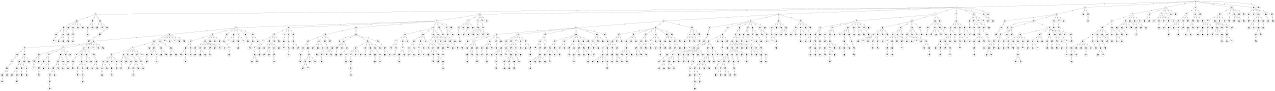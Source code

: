 graph G {
size="8.5,11;"
ratio = "expand;"
fixedsize="true;"
overlap="scale;"
node[shape=circle,width=.12,hight=.12,fontsize=12]
edge[fontsize=12]

0[label=" 0" color=black, pos="1.3474916,2.3239649!"];
1[label=" 1" color=black, pos="0.10354173,0.65157293!"];
2[label=" 2" color=black, pos="0.8904418,1.1872466!"];
3[label=" 3" color=black, pos="0.60974339,1.7611868!"];
4[label=" 4" color=black, pos="0.7130071,2.7474768!"];
5[label=" 5" color=black, pos="2.6520643,0.691192!"];
6[label=" 6" color=black, pos="0.56113929,0.085695422!"];
7[label=" 7" color=black, pos="2.7486655,1.470096!"];
8[label=" 8" color=black, pos="0.14461352,1.3319317!"];
9[label=" 9" color=black, pos="0.99352109,0.52092986!"];
10[label=" 10" color=black, pos="0.57535041,1.9300635!"];
11[label=" 11" color=black, pos="2.1841785,2.4275953!"];
12[label=" 12" color=black, pos="0.35095831,2.1509647!"];
13[label=" 13" color=black, pos="0.50703931,1.0959573!"];
14[label=" 14" color=black, pos="2.6532753,0.67429891!"];
15[label=" 15" color=black, pos="0.47034621,2.4980979!"];
16[label=" 16" color=black, pos="2.9384557,2.863115!"];
17[label=" 17" color=black, pos="0.81353419,1.8159397!"];
18[label=" 18" color=black, pos="0.092221337,0.5739784!"];
19[label=" 19" color=black, pos="0.43725347,0.17358545!"];
20[label=" 20" color=black, pos="2.1766457,2.7912344!"];
21[label=" 21" color=black, pos="2.1667069,1.7518636!"];
22[label=" 22" color=black, pos="0.068844392,0.22192301!"];
23[label=" 23" color=black, pos="1.5705574,1.1541503!"];
24[label=" 24" color=black, pos="1.5500505,1.4409899!"];
25[label=" 25" color=black, pos="0.40131016,0.75246925!"];
26[label=" 26" color=black, pos="2.0029327,1.7699313!"];
27[label=" 27" color=black, pos="0.32802131,2.2283979!"];
28[label=" 28" color=black, pos="0.26806696,0.18835207!"];
29[label=" 29" color=black, pos="0.90682409,1.254756!"];
30[label=" 30" color=black, pos="1.3663782,1.5148591!"];
31[label=" 31" color=black, pos="2.1966999,0.44594874!"];
32[label=" 32" color=black, pos="2.6862747,0.11033502!"];
33[label=" 33" color=black, pos="1.1438681,2.5811164!"];
34[label=" 34" color=black, pos="1.1892519,1.586987!"];
35[label=" 35" color=black, pos="0.29456455,2.0219403!"];
36[label=" 36" color=black, pos="1.8350173,0.99740534!"];
37[label=" 37" color=black, pos="2.150508,0.7175099!"];
38[label=" 38" color=black, pos="2.7288404,1.4538219!"];
39[label=" 39" color=black, pos="2.9013784,0.67229068!"];
40[label=" 40" color=black, pos="1.7867093,1.6752381!"];
41[label=" 41" color=black, pos="1.64543,2.0773782!"];
42[label=" 42" color=black, pos="2.6074022,1.3519551!"];
43[label=" 43" color=black, pos="2.4797502,2.4645983!"];
44[label=" 44" color=black, pos="1.5841877,2.0566089!"];
45[label=" 45" color=black, pos="0.71416497,1.251582!"];
46[label=" 46" color=black, pos="2.0064878,2.3685457!"];
47[label=" 47" color=black, pos="1.6051746,1.4955194!"];
48[label=" 48" color=black, pos="1.823462,1.3224613!"];
49[label=" 49" color=black, pos="1.4271119,2.3035739!"];
50[label=" 50" color=black, pos="2.0642048,0.93648087!"];
51[label=" 51" color=black, pos="2.0294243,0.85872248!"];
52[label=" 52" color=black, pos="0.86308274,1.3483077!"];
53[label=" 53" color=black, pos="1.6894502,0.02025307!"];
54[label=" 54" color=black, pos="2.3052937,2.6038043!"];
55[label=" 55" color=black, pos="2.4296351,1.3023522!"];
56[label=" 56" color=black, pos="1.2700811,0.72198915!"];
57[label=" 57" color=black, pos="2.024653,2.7317071!"];
58[label=" 58" color=black, pos="1.681092,2.6328127!"];
59[label=" 59" color=black, pos="0.06926709,2.3241284!"];
60[label=" 60" color=black, pos="1.4068666,1.5095975!"];
61[label=" 61" color=black, pos="2.2723259,0.79225494!"];
62[label=" 62" color=black, pos="0.91864935,0.48808784!"];
63[label=" 63" color=black, pos="1.4953829,2.6013816!"];
64[label=" 64" color=black, pos="2.4152535,0.46265694!"];
65[label=" 65" color=black, pos="1.3489338,2.5287642!"];
66[label=" 66" color=black, pos="0.86255198,0.74054212!"];
67[label=" 67" color=black, pos="2.6531121,0.8641689!"];
68[label=" 68" color=black, pos="0.73710658,0.15629565!"];
69[label=" 69" color=black, pos="0.90361706,2.587052!"];
70[label=" 70" color=black, pos="1.3446098,0.17055086!"];
71[label=" 71" color=black, pos="1.8655798,0.60545665!"];
72[label=" 72" color=black, pos="2.0953032,1.7207397!"];
73[label=" 73" color=black, pos="1.2624776,0.47426273!"];
74[label=" 74" color=black, pos="2.4110809,0.056848658!"];
75[label=" 75" color=black, pos="2.2794753,0.12417181!"];
76[label=" 76" color=black, pos="2.294784,0.026014332!"];
77[label=" 77" color=black, pos="0.22901806,1.0206675!"];
78[label=" 78" color=black, pos="0.68820615,1.4136206!"];
79[label=" 79" color=black, pos="0.96315078,2.8346193!"];
80[label=" 80" color=black, pos="0.087190808,2.5026909!"];
81[label=" 81" color=black, pos="0.80486299,1.474698!"];
82[label=" 82" color=black, pos="1.1917585,1.2801369!"];
83[label=" 83" color=black, pos="2.4525642,1.4878157!"];
84[label=" 84" color=black, pos="2.6847762,1.9457493!"];
85[label=" 85" color=black, pos="2.1268963,2.4874221!"];
86[label=" 86" color=black, pos="2.1576351,0.36888848!"];
87[label=" 87" color=black, pos="1.9201199,0.17923986!"];
88[label=" 88" color=black, pos="2.7588668,1.3569791!"];
89[label=" 89" color=black, pos="2.6588844,0.77967366!"];
90[label=" 90" color=black, pos="2.3632238,2.3218767!"];
91[label=" 91" color=black, pos="2.4641193,1.5631363!"];
92[label=" 92" color=black, pos="1.3235224,0.062689669!"];
93[label=" 93" color=black, pos="1.4753023,1.2655212!"];
94[label=" 94" color=black, pos="0.45115443,0.75372336!"];
95[label=" 95" color=black, pos="1.8379175,1.378585!"];
96[label=" 96" color=black, pos="0.614894,0.16051409!"];
97[label=" 97" color=black, pos="2.5672412,2.1244213!"];
98[label=" 98" color=black, pos="2.9999983,2.7462531!"];
99[label=" 99" color=black, pos="2.2559904,1.613013!"];
100[label=" 100" color=black, pos="1.8182749,2.0299315!"];
101[label=" 101" color=black, pos="1.2258145,0.9265147!"];
102[label=" 102" color=black, pos="1.9298625,0.048243194!"];
103[label=" 103" color=black, pos="1.6132013,0.36456427!"];
104[label=" 104" color=black, pos="2.1623923,1.5018737!"];
105[label=" 105" color=black, pos="0.4652661,0.66009853!"];
106[label=" 106" color=black, pos="2.072593,2.929382!"];
107[label=" 107" color=black, pos="0.71574091,0.90809612!"];
108[label=" 108" color=black, pos="0.21809772,1.827593!"];
109[label=" 109" color=black, pos="2.2334804,1.1208811!"];
110[label=" 110" color=black, pos="0.43434579,2.9311229!"];
111[label=" 111" color=black, pos="2.5959524,1.2756423!"];
112[label=" 112" color=black, pos="1.8207655,0.48797823!"];
113[label=" 113" color=black, pos="0.40381101,2.751296!"];
114[label=" 114" color=black, pos="0.55442835,2.8049873!"];
115[label=" 115" color=black, pos="2.223073,1.8041851!"];
116[label=" 116" color=black, pos="1.6511111,0.88508293!"];
117[label=" 117" color=black, pos="2.3858858,2.0479344!"];
118[label=" 118" color=black, pos="2.1750883,1.8677787!"];
119[label=" 119" color=black, pos="2.2747444,2.5293854!"];
120[label=" 120" color=black, pos="2.9209371,0.38154149!"];
121[label=" 121" color=black, pos="0.16544043,1.801152!"];
122[label=" 122" color=black, pos="1.8135155,0.99003803!"];
123[label=" 123" color=black, pos="2.3192228,0.47775929!"];
124[label=" 124" color=black, pos="2.4260012,2.8549253!"];
125[label=" 125" color=black, pos="1.3688062,1.6321186!"];
126[label=" 126" color=black, pos="1.881917,2.3149352!"];
127[label=" 127" color=black, pos="0.64331838,2.2521712!"];
128[label=" 128" color=black, pos="1.8616843,2.8890035!"];
129[label=" 129" color=black, pos="0.76655022,0.74699348!"];
130[label=" 130" color=black, pos="0.29629493,2.6166543!"];
131[label=" 131" color=black, pos="2.5312546,1.5858516!"];
132[label=" 132" color=black, pos="2.4572558,0.76914279!"];
133[label=" 133" color=black, pos="1.3436366,1.3699565!"];
134[label=" 134" color=black, pos="2.9011588,1.3822149!"];
135[label=" 135" color=black, pos="2.5292122,1.1087326!"];
136[label=" 136" color=black, pos="2.2680989,0.41802121!"];
137[label=" 137" color=black, pos="2.6878917,0.61471483!"];
138[label=" 138" color=black, pos="1.9020462,0.59970432!"];
139[label=" 139" color=black, pos="1.3257827,2.3905566!"];
140[label=" 140" color=black, pos="1.6263328,0.60910043!"];
141[label=" 141" color=black, pos="2.5609608,0.19552297!"];
142[label=" 142" color=black, pos="0.66394852,1.0065967!"];
143[label=" 143" color=black, pos="1.212124,1.5840573!"];
144[label=" 144" color=black, pos="0.11306539,2.514872!"];
145[label=" 145" color=black, pos="0.16709318,0.78514368!"];
146[label=" 146" color=black, pos="2.360956,2.5024402!"];
147[label=" 147" color=black, pos="0.57040389,2.4697771!"];
148[label=" 148" color=black, pos="1.0526961,2.1667061!"];
149[label=" 149" color=black, pos="0.05793437,1.0757764!"];
150[label=" 150" color=black, pos="0.93996694,1.9150436!"];
151[label=" 151" color=black, pos="2.1977024,0.63231389!"];
152[label=" 152" color=black, pos="1.5011794,0.11172487!"];
153[label=" 153" color=black, pos="0.27677275,0.73741196!"];
154[label=" 154" color=black, pos="2.2817165,1.3244673!"];
155[label=" 155" color=black, pos="0.13284885,1.0488571!"];
156[label=" 156" color=black, pos="2.8731219,1.7992018!"];
157[label=" 157" color=black, pos="1.5777922,0.65293913!"];
158[label=" 158" color=black, pos="1.9573514,0.66985016!"];
159[label=" 159" color=black, pos="1.0670837,1.4658216!"];
160[label=" 160" color=black, pos="0.44934995,1.2365357!"];
161[label=" 161" color=black, pos="0.47441499,2.3638514!"];
162[label=" 162" color=black, pos="2.2137998,1.608252!"];
163[label=" 163" color=black, pos="0.48256312,1.5321936!"];
164[label=" 164" color=black, pos="1.8726723,2.2867412!"];
165[label=" 165" color=black, pos="0.20637363,2.9682237!"];
166[label=" 166" color=black, pos="1.5076631,1.3187788!"];
167[label=" 167" color=black, pos="0.94023791,2.1430099!"];
168[label=" 168" color=black, pos="0.36214679,0.11571056!"];
169[label=" 169" color=black, pos="0.35349327,1.5926933!"];
170[label=" 170" color=black, pos="0.16788071,2.9139417!"];
171[label=" 171" color=black, pos="0.85805436,0.0061288076!"];
172[label=" 172" color=black, pos="1.7775306,1.1811911!"];
173[label=" 173" color=black, pos="0.23255038,2.1476293!"];
174[label=" 174" color=black, pos="1.7874887,1.3149603!"];
175[label=" 175" color=black, pos="1.2510084,0.11731448!"];
176[label=" 176" color=black, pos="0.83751585,0.44971696!"];
177[label=" 177" color=black, pos="1.712587,2.7583022!"];
178[label=" 178" color=black, pos="0.24335555,0.53091155!"];
179[label=" 179" color=black, pos="0.1183791,0.83213654!"];
180[label=" 180" color=black, pos="2.8299104,1.879814!"];
181[label=" 181" color=black, pos="2.1627425,1.8026743!"];
182[label=" 182" color=black, pos="2.4938513,2.6779579!"];
183[label=" 183" color=black, pos="2.5756048,0.35801482!"];
184[label=" 184" color=black, pos="2.0282974,2.6041298!"];
185[label=" 185" color=black, pos="1.850142,0.62135214!"];
186[label=" 186" color=black, pos="2.0346758,0.19490752!"];
187[label=" 187" color=black, pos="1.689304,1.0489646!"];
188[label=" 188" color=black, pos="1.0403717,0.5816752!"];
189[label=" 189" color=black, pos="1.9562219,1.1533455!"];
190[label=" 190" color=black, pos="2.501984,2.1949328!"];
191[label=" 191" color=black, pos="1.6265758,1.4907095!"];
192[label=" 192" color=black, pos="2.3606794,0.39575757!"];
193[label=" 193" color=black, pos="1.4572712,2.304319!"];
194[label=" 194" color=black, pos="0.16937339,2.6450019!"];
195[label=" 195" color=black, pos="1.5262706,2.3778919!"];
196[label=" 196" color=black, pos="0.6227451,1.7697566!"];
197[label=" 197" color=black, pos="1.3439165,0.02904008!"];
198[label=" 198" color=black, pos="1.7544056,0.92348938!"];
199[label=" 199" color=black, pos="0.77692045,2.0358545!"];
200[label=" 200" color=black, pos="0.50903812,2.3484212!"];
201[label=" 201" color=black, pos="0.44872178,1.4582563!"];
202[label=" 202" color=black, pos="0.15196679,1.4767726!"];
203[label=" 203" color=black, pos="2.7972247,2.2448797!"];
204[label=" 204" color=black, pos="2.8142316,1.9989367!"];
205[label=" 205" color=black, pos="1.9377386,0.0040486362!"];
206[label=" 206" color=black, pos="1.2519497,2.0731255!"];
207[label=" 207" color=black, pos="0.34173689,2.1664699!"];
208[label=" 208" color=black, pos="2.5405921,1.8170843!"];
209[label=" 209" color=black, pos="0.16763141,2.6074091!"];
210[label=" 210" color=black, pos="2.3785988,2.9978356!"];
211[label=" 211" color=black, pos="0.93884617,0.59579326!"];
212[label=" 212" color=black, pos="2.2573517,0.91122581!"];
213[label=" 213" color=black, pos="0.62270679,2.8872344!"];
214[label=" 214" color=black, pos="2.8428125,0.90352655!"];
215[label=" 215" color=black, pos="2.06934,1.0353244!"];
216[label=" 216" color=black, pos="1.5848876,1.599246!"];
217[label=" 217" color=black, pos="2.1277493,0.072117227!"];
218[label=" 218" color=black, pos="0.29083672,1.6821716!"];
219[label=" 219" color=black, pos="2.3126681,2.9827606!"];
220[label=" 220" color=black, pos="0.87269489,0.76511011!"];
221[label=" 221" color=black, pos="2.8092609,2.3700581!"];
222[label=" 222" color=black, pos="0.61270446,0.83662269!"];
223[label=" 223" color=black, pos="0.34358115,0.2919765!"];
224[label=" 224" color=black, pos="1.7243558,2.6809878!"];
225[label=" 225" color=black, pos="2.0978775,0.35845327!"];
226[label=" 226" color=black, pos="0.82305784,1.6183971!"];
227[label=" 227" color=black, pos="1.3185898,2.7057458!"];
228[label=" 228" color=black, pos="1.4951442,2.6866864!"];
229[label=" 229" color=black, pos="0.12320048,1.9564784!"];
230[label=" 230" color=black, pos="2.3303292,0.41794937!"];
231[label=" 231" color=black, pos="2.6650481,1.6023791!"];
232[label=" 232" color=black, pos="0.60114834,0.24150899!"];
233[label=" 233" color=black, pos="1.0364719,2.0877401!"];
234[label=" 234" color=black, pos="0.64058718,1.9952558!"];
235[label=" 235" color=black, pos="2.3072949,0.15046172!"];
236[label=" 236" color=black, pos="0.17185755,0.10684414!"];
237[label=" 237" color=black, pos="0.89389263,2.030963!"];
238[label=" 238" color=black, pos="1.8564236,0.89813218!"];
239[label=" 239" color=black, pos="0.1588382,0.91087559!"];
240[label=" 240" color=black, pos="0.78387821,0.45901239!"];
241[label=" 241" color=black, pos="0.75234684,1.6798799!"];
242[label=" 242" color=black, pos="2.2528897,1.352111!"];
243[label=" 243" color=black, pos="1.3761373,0.36262372!"];
244[label=" 244" color=black, pos="0.33972085,0.84305292!"];
245[label=" 245" color=black, pos="2.5327904,0.45783531!"];
246[label=" 246" color=black, pos="1.3229282,1.9106856!"];
247[label=" 247" color=black, pos="0.85647878,2.241753!"];
248[label=" 248" color=black, pos="1.9739458,0.46070715!"];
249[label=" 249" color=black, pos="1.2475178,0.11922668!"];
250[label=" 250" color=black, pos="2.8157228,0.060592113!"];
251[label=" 251" color=black, pos="2.9739105,0.73985505!"];
252[label=" 252" color=black, pos="2.8926837,0.54724479!"];
253[label=" 253" color=black, pos="1.4569239,2.814688!"];
254[label=" 254" color=black, pos="2.3610476,1.2616185!"];
255[label=" 255" color=black, pos="0.54693489,1.8578834!"];
256[label=" 256" color=black, pos="1.2041368,1.2471734!"];
257[label=" 257" color=black, pos="1.4591776,1.9520622!"];
258[label=" 258" color=black, pos="0.83773776,1.4667606!"];
259[label=" 259" color=black, pos="1.4358701,0.12527952!"];
260[label=" 260" color=black, pos="0.78952361,1.7540279!"];
261[label=" 261" color=black, pos="2.6776044,2.0262995!"];
262[label=" 262" color=black, pos="2.2940895,2.2561784!"];
263[label=" 263" color=black, pos="2.7912895,2.3619051!"];
264[label=" 264" color=black, pos="1.4326522,0.44708098!"];
265[label=" 265" color=black, pos="2.9754785,1.1667303!"];
266[label=" 266" color=black, pos="2.4117974,1.6248645!"];
267[label=" 267" color=black, pos="0.84010654,1.1762213!"];
268[label=" 268" color=black, pos="0.42266832,0.87607761!"];
269[label=" 269" color=black, pos="1.498965,2.1389247!"];
270[label=" 270" color=black, pos="0.19029518,2.6340789!"];
271[label=" 271" color=black, pos="0.50916482,2.977011!"];
272[label=" 272" color=black, pos="2.6050625,0.83364691!"];
273[label=" 273" color=black, pos="2.8232351,1.3937573!"];
274[label=" 274" color=black, pos="0.6338681,2.0827!"];
275[label=" 275" color=black, pos="0.76876585,2.1036048!"];
276[label=" 276" color=black, pos="1.1891704,1.2917069!"];
277[label=" 277" color=black, pos="2.8820595,1.4811899!"];
278[label=" 278" color=black, pos="1.8257347,2.0539394!"];
279[label=" 279" color=black, pos="1.1112529,2.2767166!"];
280[label=" 280" color=black, pos="2.4550424,0.29685651!"];
281[label=" 281" color=black, pos="2.1107407,2.51331!"];
282[label=" 282" color=black, pos="0.7092357,1.2185834!"];
283[label=" 283" color=black, pos="0.8549313,0.66943573!"];
284[label=" 284" color=black, pos="1.3018706,2.7322371!"];
285[label=" 285" color=black, pos="1.3917743,2.2562849!"];
286[label=" 286" color=black, pos="1.3286959,2.5524085!"];
287[label=" 287" color=black, pos="1.3411747,0.1562643!"];
288[label=" 288" color=black, pos="0.93948866,2.0744946!"];
289[label=" 289" color=black, pos="1.1437347,1.7948382!"];
290[label=" 290" color=black, pos="1.1838146,0.33097193!"];
291[label=" 291" color=black, pos="2.3356099,2.0828476!"];
292[label=" 292" color=black, pos="2.9615503,0.82141063!"];
293[label=" 293" color=black, pos="2.0285118,0.57083357!"];
294[label=" 294" color=black, pos="1.3879198,2.7971566!"];
295[label=" 295" color=black, pos="0.95236726,1.5253115!"];
296[label=" 296" color=black, pos="0.40654173,2.9420853!"];
297[label=" 297" color=black, pos="0.1876107,1.4032468!"];
298[label=" 298" color=black, pos="2.7503451,2.4101712!"];
299[label=" 299" color=black, pos="2.7346264,0.72343543!"];
300[label=" 300" color=black, pos="0.30810358,0.049501234!"];
301[label=" 301" color=black, pos="0.62254156,0.69382314!"];
302[label=" 302" color=black, pos="1.7435769,2.7395558!"];
303[label=" 303" color=black, pos="1.4444007,1.5878001!"];
304[label=" 304" color=black, pos="1.8646735,1.4012188!"];
305[label=" 305" color=black, pos="0.26680888,2.4237095!"];
306[label=" 306" color=black, pos="1.5386843,2.1031089!"];
307[label=" 307" color=black, pos="2.3268995,0.96948732!"];
308[label=" 308" color=black, pos="1.3713904,2.9716185!"];
309[label=" 309" color=black, pos="1.6393233,1.0043933!"];
310[label=" 310" color=black, pos="0.15642136,0.078844434!"];
311[label=" 311" color=black, pos="0.0088164653,1.4517644!"];
312[label=" 312" color=black, pos="1.1965299,2.9257741!"];
313[label=" 313" color=black, pos="0.65744874,0.48049279!"];
314[label=" 314" color=black, pos="0.18336421,0.46944367!"];
315[label=" 315" color=black, pos="0.4101461,1.1452668!"];
316[label=" 316" color=black, pos="2.4579195,1.7754685!"];
317[label=" 317" color=black, pos="2.7823269,1.4801431!"];
318[label=" 318" color=black, pos="0.52381094,2.5395702!"];
319[label=" 319" color=black, pos="2.2256321,1.4061173!"];
320[label=" 320" color=black, pos="2.8443178,1.8855008!"];
321[label=" 321" color=black, pos="0.68137494,1.6978996!"];
322[label=" 322" color=black, pos="2.9495954,1.3750029!"];
323[label=" 323" color=black, pos="0.60627423,1.141278!"];
324[label=" 324" color=black, pos="2.6371549,0.16143663!"];
325[label=" 325" color=black, pos="1.6966083,0.35822998!"];
326[label=" 326" color=black, pos="0.20056734,2.7530466!"];
327[label=" 327" color=black, pos="2.8891349,0.84836148!"];
328[label=" 328" color=black, pos="2.4910554,1.2352192!"];
329[label=" 329" color=black, pos="1.099856,1.0371695!"];
330[label=" 330" color=black, pos="2.100462,0.40919277!"];
331[label=" 331" color=black, pos="0.93244197,2.77093!"];
332[label=" 332" color=black, pos="1.4672172,0.98907863!"];
333[label=" 333" color=black, pos="0.57394644,0.38424472!"];
334[label=" 334" color=black, pos="0.24510883,0.20071323!"];
335[label=" 335" color=black, pos="2.2964553,0.86769635!"];
336[label=" 336" color=black, pos="0.78293703,1.959941!"];
337[label=" 337" color=black, pos="1.0360344,0.9322443!"];
338[label=" 338" color=black, pos="2.4092827,1.8432327!"];
339[label=" 339" color=black, pos="0.89190781,0.91132155!"];
340[label=" 340" color=black, pos="1.5465294,0.52295052!"];
341[label=" 341" color=black, pos="0.24770878,1.8949896!"];
342[label=" 342" color=black, pos="2.0444866,1.6270613!"];
343[label=" 343" color=black, pos="2.1447776,2.1284525!"];
344[label=" 344" color=black, pos="2.5976732,2.8105076!"];
345[label=" 345" color=black, pos="1.0855039,0.77020403!"];
346[label=" 346" color=black, pos="1.0841889,1.8365113!"];
347[label=" 347" color=black, pos="0.22759947,1.3352218!"];
348[label=" 348" color=black, pos="0.64823302,2.8946047!"];
349[label=" 349" color=black, pos="0.76536751,1.3887594!"];
350[label=" 350" color=black, pos="0.88529719,2.150796!"];
351[label=" 351" color=black, pos="0.51057836,2.9577893!"];
352[label=" 352" color=black, pos="1.367642,2.7419592!"];
353[label=" 353" color=black, pos="2.5110488,0.94793252!"];
354[label=" 354" color=black, pos="2.1255999,0.57133448!"];
355[label=" 355" color=black, pos="2.5322767,1.1273283!"];
356[label=" 356" color=black, pos="1.7647285,1.0764515!"];
357[label=" 357" color=black, pos="2.8115273,0.33995013!"];
358[label=" 358" color=black, pos="0.48103162,1.7268993!"];
359[label=" 359" color=black, pos="2.7699946,2.0998616!"];
360[label=" 360" color=black, pos="0.45298554,0.59078254!"];
361[label=" 361" color=black, pos="1.3539839,1.5592721!"];
362[label=" 362" color=black, pos="1.3231589,0.83278325!"];
363[label=" 363" color=black, pos="0.037162802,0.035945213!"];
364[label=" 364" color=black, pos="1.9820445,2.3319873!"];
365[label=" 365" color=black, pos="2.5776076,1.4903964!"];
366[label=" 366" color=black, pos="0.16268358,1.0502492!"];
367[label=" 367" color=black, pos="2.9019842,0.070314849!"];
368[label=" 368" color=black, pos="2.9919315,1.3190041!"];
369[label=" 369" color=black, pos="2.1998124,1.8254993!"];
370[label=" 370" color=black, pos="2.0088828,0.37840685!"];
371[label=" 371" color=black, pos="1.618394,1.8479369!"];
372[label=" 372" color=black, pos="0.52674877,1.3940104!"];
373[label=" 373" color=black, pos="1.8518617,1.1629956!"];
374[label=" 374" color=black, pos="2.1017024,0.94722349!"];
375[label=" 375" color=black, pos="2.3633556,0.35865637!"];
376[label=" 376" color=black, pos="1.6786357,0.70120249!"];
377[label=" 377" color=black, pos="2.5559367,0.4014195!"];
378[label=" 378" color=black, pos="1.1849843,1.610865!"];
379[label=" 379" color=black, pos="2.1941784,0.40381686!"];
380[label=" 380" color=black, pos="1.6387261,0.82528356!"];
381[label=" 381" color=black, pos="0.68223401,2.505133!"];
382[label=" 382" color=black, pos="1.201524,0.78762297!"];
383[label=" 383" color=black, pos="1.4698949,0.92016666!"];
384[label=" 384" color=black, pos="2.8239398,2.0269788!"];
385[label=" 385" color=black, pos="1.1480709,0.9446959!"];
386[label=" 386" color=black, pos="1.2082246,1.1364335!"];
387[label=" 387" color=black, pos="2.0143627,0.1233302!"];
388[label=" 388" color=black, pos="1.3380776,2.1436765!"];
389[label=" 389" color=black, pos="2.9368929,2.804248!"];
390[label=" 390" color=black, pos="2.1011661,2.7032965!"];
391[label=" 391" color=black, pos="0.73815027,2.7195915!"];
392[label=" 392" color=black, pos="1.2448323,0.94196657!"];
393[label=" 393" color=black, pos="2.1749685,0.72595838!"];
394[label=" 394" color=black, pos="2.4422234,2.7855962!"];
395[label=" 395" color=black, pos="2.4026422,0.10967485!"];
396[label=" 396" color=black, pos="2.8575401,2.7610314!"];
397[label=" 397" color=black, pos="2.902161,1.93285!"];
398[label=" 398" color=black, pos="1.1571503,0.57438799!"];
399[label=" 399" color=black, pos="1.2596097,0.45739061!"];
400[label=" 400" color=black, pos="0.040549805,0.89734523!"];
401[label=" 401" color=black, pos="2.2860197,1.5987115!"];
402[label=" 402" color=black, pos="1.4856955,2.1848291!"];
403[label=" 403" color=black, pos="1.293234,0.6290574!"];
404[label=" 404" color=black, pos="1.5478553,0.94520721!"];
405[label=" 405" color=black, pos="2.9553681,0.45334334!"];
406[label=" 406" color=black, pos="0.51420371,1.0078189!"];
407[label=" 407" color=black, pos="2.3217109,2.2782554!"];
408[label=" 408" color=black, pos="1.8645667,0.577779!"];
409[label=" 409" color=black, pos="2.7989042,0.87882934!"];
410[label=" 410" color=black, pos="0.56079815,1.1729373!"];
411[label=" 411" color=black, pos="1.3581624,2.0048063!"];
412[label=" 412" color=black, pos="2.1920835,1.356034!"];
413[label=" 413" color=black, pos="2.8280707,0.2599699!"];
414[label=" 414" color=black, pos="0.83710866,2.1160879!"];
415[label=" 415" color=black, pos="2.7329982,0.52108018!"];
416[label=" 416" color=black, pos="0.56994388,1.7481512!"];
417[label=" 417" color=black, pos="0.27534967,2.6534478!"];
418[label=" 418" color=black, pos="2.690639,1.69018!"];
419[label=" 419" color=black, pos="0.62837989,1.9548191!"];
420[label=" 420" color=black, pos="2.6449999,2.967915!"];
421[label=" 421" color=black, pos="1.1202304,1.8153451!"];
422[label=" 422" color=black, pos="1.4956736,0.11615858!"];
423[label=" 423" color=black, pos="1.3257762,1.8262368!"];
424[label=" 424" color=black, pos="2.7360979,1.2645682!"];
425[label=" 425" color=black, pos="2.2013685,2.8475954!"];
426[label=" 426" color=black, pos="2.7444012,1.9408089!"];
427[label=" 427" color=black, pos="1.2327618,1.1932445!"];
428[label=" 428" color=black, pos="0.20648104,0.35083227!"];
429[label=" 429" color=black, pos="1.3890443,0.28405049!"];
430[label=" 430" color=black, pos="2.0976103,2.1133898!"];
431[label=" 431" color=black, pos="2.0374478,2.3191066!"];
432[label=" 432" color=black, pos="2.5140145,0.78499336!"];
433[label=" 433" color=black, pos="1.5016908,2.6073906!"];
434[label=" 434" color=black, pos="1.1703642,1.618873!"];
435[label=" 435" color=black, pos="0.44382749,2.2808876!"];
436[label=" 436" color=black, pos="2.9732769,0.97701996!"];
437[label=" 437" color=black, pos="1.7978973,2.2470391!"];
438[label=" 438" color=black, pos="0.66127953,1.318894!"];
439[label=" 439" color=black, pos="1.3000554,2.4722731!"];
440[label=" 440" color=black, pos="2.2216754,1.529453!"];
441[label=" 441" color=black, pos="2.8898552,2.9694581!"];
442[label=" 442" color=black, pos="2.6850431,0.46334547!"];
443[label=" 443" color=black, pos="1.4004486,2.7791791!"];
444[label=" 444" color=black, pos="0.375953,1.7360467!"];
445[label=" 445" color=black, pos="1.0172696,2.0693578!"];
446[label=" 446" color=black, pos="0.34351462,2.3772764!"];
447[label=" 447" color=black, pos="2.0262524,2.45764!"];
448[label=" 448" color=black, pos="0.10681598,2.9712939!"];
449[label=" 449" color=black, pos="2.1239365,2.0568907!"];
450[label=" 450" color=black, pos="0.52908312,1.9378503!"];
451[label=" 451" color=black, pos="2.2644693,1.3032572!"];
452[label=" 452" color=black, pos="2.4732285,0.81427252!"];
453[label=" 453" color=black, pos="0.02238962,0.16904711!"];
454[label=" 454" color=black, pos="2.2718821,2.0094743!"];
455[label=" 455" color=black, pos="2.3958731,2.5460623!"];
456[label=" 456" color=black, pos="2.4542072,2.4993603!"];
457[label=" 457" color=black, pos="2.4581082,0.38712337!"];
458[label=" 458" color=black, pos="2.0764871,0.91672305!"];
459[label=" 459" color=black, pos="1.042003,0.98137865!"];
460[label=" 460" color=black, pos="2.2592841,1.0057295!"];
461[label=" 461" color=black, pos="0.67928149,2.647578!"];
462[label=" 462" color=black, pos="1.7211002,0.24929817!"];
463[label=" 463" color=black, pos="0.12416647,0.61966224!"];
464[label=" 464" color=black, pos="1.3127167,1.1565174!"];
465[label=" 465" color=black, pos="2.6752735,1.7580163!"];
466[label=" 466" color=black, pos="2.8686144,0.092716957!"];
467[label=" 467" color=black, pos="1.8947196,2.4258489!"];
468[label=" 468" color=black, pos="1.8697468,2.4356774!"];
469[label=" 469" color=black, pos="0.60635502,1.5001919!"];
470[label=" 470" color=black, pos="2.7403076,0.44442839!"];
471[label=" 471" color=black, pos="0.54485055,1.4428478!"];
472[label=" 472" color=black, pos="1.1831131,1.6283922!"];
473[label=" 473" color=black, pos="0.14300585,0.61014715!"];
474[label=" 474" color=black, pos="2.0611477,1.9222376!"];
475[label=" 475" color=black, pos="1.7769597,2.109871!"];
476[label=" 476" color=black, pos="1.7796648,1.1957348!"];
477[label=" 477" color=black, pos="2.6288038,1.713475!"];
478[label=" 478" color=black, pos="2.4454167,2.2335855!"];
479[label=" 479" color=black, pos="1.2219941,0.84783454!"];
480[label=" 480" color=black, pos="0.27579838,2.2634938!"];
481[label=" 481" color=black, pos="0.86263515,1.4304244!"];
482[label=" 482" color=black, pos="1.576505,0.87965018!"];
483[label=" 483" color=black, pos="1.7007485,2.0001713!"];
484[label=" 484" color=black, pos="0.53506954,0.86643318!"];
485[label=" 485" color=black, pos="1.8918327,2.5329847!"];
486[label=" 486" color=black, pos="1.7378116,0.32751674!"];
487[label=" 487" color=black, pos="2.4430035,0.36491287!"];
488[label=" 488" color=black, pos="1.651578,2.1376061!"];
489[label=" 489" color=black, pos="0.50204755,2.437996!"];
490[label=" 490" color=black, pos="0.92069255,2.4320173!"];
491[label=" 491" color=black, pos="2.3071674,0.10185435!"];
492[label=" 492" color=black, pos="0.62809461,2.0061102!"];
493[label=" 493" color=black, pos="0.54819574,0.85717676!"];
494[label=" 494" color=black, pos="2.3056651,2.2458131!"];
495[label=" 495" color=black, pos="0.36004479,2.4674705!"];
496[label=" 496" color=black, pos="1.2391326,2.5258359!"];
497[label=" 497" color=black, pos="0.17310709,2.8197327!"];
498[label=" 498" color=black, pos="1.2814782,0.71524067!"];
499[label=" 499" color=black, pos="0.68393861,1.4308825!"];
500[label=" 500" color=black, pos="1.7853825,1.8319605!"];
501[label=" 501" color=black, pos="0.9760876,2.6195856!"];
502[label=" 502" color=black, pos="0.8738308,2.0304214!"];
503[label=" 503" color=black, pos="0.47612464,1.2454984!"];
504[label=" 504" color=black, pos="0.1029684,2.4564373!"];
505[label=" 505" color=black, pos="1.7351663,0.36987513!"];
506[label=" 506" color=black, pos="0.52792005,1.60529!"];
507[label=" 507" color=black, pos="0.90221081,0.52389187!"];
508[label=" 508" color=black, pos="2.4731651,1.0211716!"];
509[label=" 509" color=black, pos="2.0449897,0.73100547!"];
510[label=" 510" color=black, pos="2.506156,2.1526961!"];
511[label=" 511" color=black, pos="1.2593187,1.6975378!"];
512[label=" 512" color=black, pos="0.16952877,0.63836256!"];
513[label=" 513" color=black, pos="0.43014516,1.9213395!"];
514[label=" 514" color=black, pos="2.0933535,1.1699239!"];
515[label=" 515" color=black, pos="0.56280194,2.6831576!"];
516[label=" 516" color=black, pos="0.049668123,1.4852198!"];
517[label=" 517" color=black, pos="1.3450865,0.013478311!"];
518[label=" 518" color=black, pos="2.9776521,2.8335231!"];
519[label=" 519" color=black, pos="2.5643689,0.59925786!"];
520[label=" 520" color=black, pos="2.685036,2.6385927!"];
521[label=" 521" color=black, pos="0.24585811,2.0732464!"];
522[label=" 522" color=black, pos="2.0865616,2.3347759!"];
523[label=" 523" color=black, pos="0.93698596,0.68533064!"];
524[label=" 524" color=black, pos="2.7222627,1.0813119!"];
525[label=" 525" color=black, pos="1.3867757,2.9185917!"];
526[label=" 526" color=black, pos="0.2609646,0.60139866!"];
527[label=" 527" color=black, pos="0.28317565,0.55923108!"];
528[label=" 528" color=black, pos="1.4382769,1.0833928!"];
529[label=" 529" color=black, pos="2.7577559,1.0233466!"];
530[label=" 530" color=black, pos="0.39980945,2.4936811!"];
531[label=" 531" color=black, pos="1.376056,1.3234495!"];
532[label=" 532" color=black, pos="2.3495622,1.165668!"];
533[label=" 533" color=black, pos="2.4995516,0.10076577!"];
534[label=" 534" color=black, pos="2.8363745,0.58584966!"];
535[label=" 535" color=black, pos="1.902821,2.0877618!"];
536[label=" 536" color=black, pos="0.34290447,1.0252329!"];
537[label=" 537" color=black, pos="0.32779381,1.9449778!"];
538[label=" 538" color=black, pos="1.4067021,1.0643987!"];
539[label=" 539" color=black, pos="1.6176706,0.88107685!"];
540[label=" 540" color=black, pos="0.79260955,1.7035707!"];
541[label=" 541" color=black, pos="0.13100452,1.0526773!"];
542[label=" 542" color=black, pos="0.50650087,1.0869291!"];
543[label=" 543" color=black, pos="1.7836077,1.7504197!"];
544[label=" 544" color=black, pos="2.3458454,1.2271726!"];
545[label=" 545" color=black, pos="2.8242322,0.4012425!"];
546[label=" 546" color=black, pos="1.6108093,1.0136924!"];
547[label=" 547" color=black, pos="2.8534893,0.19571265!"];
548[label=" 548" color=black, pos="1.9415141,2.93826!"];
549[label=" 549" color=black, pos="0.70361975,1.0398976!"];
550[label=" 550" color=black, pos="0.62946437,1.6194424!"];
551[label=" 551" color=black, pos="0.30151749,0.53958434!"];
552[label=" 552" color=black, pos="2.1455148,2.3210022!"];
553[label=" 553" color=black, pos="2.9389073,0.20068139!"];
554[label=" 554" color=black, pos="0.18788582,1.7781965!"];
555[label=" 555" color=black, pos="1.1091431,0.687474!"];
556[label=" 556" color=black, pos="0.87319244,1.1231758!"];
557[label=" 557" color=black, pos="0.61667137,1.7869328!"];
558[label=" 558" color=black, pos="2.2899001,0.65920786!"];
559[label=" 559" color=black, pos="2.7762374,0.23878047!"];
560[label=" 560" color=black, pos="1.9655491,1.8914993!"];
561[label=" 561" color=black, pos="0.28202729,0.45417298!"];
562[label=" 562" color=black, pos="2.3065545,1.5112883!"];
563[label=" 563" color=black, pos="1.2062786,1.4663548!"];
564[label=" 564" color=black, pos="1.8244963,1.6562832!"];
565[label=" 565" color=black, pos="0.75260402,0.68730338!"];
566[label=" 566" color=black, pos="2.8495913,0.63392164!"];
567[label=" 567" color=black, pos="2.5453034,1.547581!"];
568[label=" 568" color=black, pos="1.4324847,2.4153089!"];
569[label=" 569" color=black, pos="2.5312611,1.1844252!"];
570[label=" 570" color=black, pos="2.1018514,2.2535132!"];
571[label=" 571" color=black, pos="2.8944757,2.387601!"];
572[label=" 572" color=black, pos="0.30939863,0.16013956!"];
573[label=" 573" color=black, pos="0.48710023,1.1045067!"];
574[label=" 574" color=black, pos="1.1939542,2.9625203!"];
575[label=" 575" color=black, pos="1.6111305,0.25011015!"];
576[label=" 576" color=black, pos="1.9491817,1.7581273!"];
577[label=" 577" color=black, pos="0.53490098,1.3182583!"];
578[label=" 578" color=black, pos="1.6382658,1.9448823!"];
579[label=" 579" color=black, pos="1.2916395,2.2517134!"];
580[label=" 580" color=black, pos="0.37636744,2.6630408!"];
581[label=" 581" color=black, pos="1.2592959,2.2001592!"];
582[label=" 582" color=black, pos="1.5059759,0.19250769!"];
583[label=" 583" color=black, pos="0.67278082,0.16072163!"];
584[label=" 584" color=black, pos="0.10803692,1.1024052!"];
585[label=" 585" color=black, pos="0.86140135,0.27969025!"];
586[label=" 586" color=black, pos="2.992435,1.0324087!"];
587[label=" 587" color=black, pos="2.5570558,2.8851126!"];
588[label=" 588" color=black, pos="2.695975,1.7968909!"];
589[label=" 589" color=black, pos="1.3157009,1.408521!"];
590[label=" 590" color=black, pos="1.1597296,0.9387832!"];
591[label=" 591" color=black, pos="0.043646547,2.4544729!"];
592[label=" 592" color=black, pos="0.018353745,0.79462137!"];
593[label=" 593" color=black, pos="2.9775416,1.3794223!"];
594[label=" 594" color=black, pos="2.2988842,1.254051!"];
595[label=" 595" color=black, pos="2.695953,1.7893632!"];
596[label=" 596" color=black, pos="0.68731693,0.34719898!"];
597[label=" 597" color=black, pos="0.58330416,0.82469463!"];
598[label=" 598" color=black, pos="1.3567487,2.5755442!"];
599[label=" 599" color=black, pos="0.86298266,0.55207872!"];
600[label=" 600" color=black, pos="0.58689524,2.7610915!"];
601[label=" 601" color=black, pos="1.4210117,0.53441332!"];
602[label=" 602" color=black, pos="2.5523447,2.5758358!"];
603[label=" 603" color=black, pos="0.92762786,1.6402258!"];
604[label=" 604" color=black, pos="2.951453,0.61796262!"];
605[label=" 605" color=black, pos="1.7431447,0.27779096!"];
606[label=" 606" color=black, pos="2.2061351,0.50028868!"];
607[label=" 607" color=black, pos="0.88335233,1.9504541!"];
608[label=" 608" color=black, pos="0.39906748,0.034684372!"];
609[label=" 609" color=black, pos="0.8520594,0.53997506!"];
610[label=" 610" color=black, pos="2.357562,2.6527018!"];
611[label=" 611" color=black, pos="1.4810098,0.90013463!"];
612[label=" 612" color=black, pos="0.28035229,2.96722!"];
613[label=" 613" color=black, pos="0.96075449,0.12339045!"];
614[label=" 614" color=black, pos="0.098346147,0.2360073!"];
615[label=" 615" color=black, pos="2.6760465,1.451946!"];
616[label=" 616" color=black, pos="1.8980071,2.8951932!"];
617[label=" 617" color=black, pos="1.0557281,2.1544706!"];
618[label=" 618" color=black, pos="2.5509791,1.6984799!"];
619[label=" 619" color=black, pos="0.10009993,0.46445177!"];
620[label=" 620" color=black, pos="0.11671182,0.40394924!"];
621[label=" 621" color=black, pos="0.67668275,2.2443559!"];
622[label=" 622" color=black, pos="2.1510188,1.7567274!"];
623[label=" 623" color=black, pos="1.6668246,2.9021794!"];
624[label=" 624" color=black, pos="2.6953038,1.3148982!"];
625[label=" 625" color=black, pos="2.2325408,1.164322!"];
626[label=" 626" color=black, pos="2.2765412,1.8155089!"];
627[label=" 627" color=black, pos="2.4614165,1.7570933!"];
628[label=" 628" color=black, pos="0.71163244,1.6555947!"];
629[label=" 629" color=black, pos="0.68838225,1.1633441!"];
630[label=" 630" color=black, pos="2.3803138,2.6664664!"];
631[label=" 631" color=black, pos="0.12874488,0.61197013!"];
632[label=" 632" color=black, pos="0.36601837,1.5750806!"];
633[label=" 633" color=black, pos="0.39623711,0.38207914!"];
634[label=" 634" color=black, pos="1.6022046,2.0494194!"];
635[label=" 635" color=black, pos="1.4775487,1.6417496!"];
636[label=" 636" color=black, pos="0.96755522,2.5774963!"];
637[label=" 637" color=black, pos="1.1972948,1.4953386!"];
638[label=" 638" color=black, pos="2.6609119,2.624747!"];
639[label=" 639" color=black, pos="0.73045078,1.6137054!"];
640[label=" 640" color=black, pos="0.16358548,2.6950283!"];
641[label=" 641" color=black, pos="2.9281887,1.2326009!"];
642[label=" 642" color=black, pos="0.2746955,1.5940145!"];
643[label=" 643" color=black, pos="2.0885329,2.9414253!"];
644[label=" 644" color=black, pos="2.5331083,1.7120256!"];
645[label=" 645" color=black, pos="1.259762,2.3080118!"];
646[label=" 646" color=black, pos="1.3691691,1.7103306!"];
647[label=" 647" color=black, pos="0.16947593,2.1960891!"];
648[label=" 648" color=black, pos="0.51282217,1.892884!"];
649[label=" 649" color=black, pos="0.96822489,0.97140427!"];
650[label=" 650" color=black, pos="1.4075051,2.9951646!"];
651[label=" 651" color=black, pos="1.8011829,1.5521261!"];
652[label=" 652" color=black, pos="1.4555115,0.064694422!"];
653[label=" 653" color=black, pos="0.47151588,2.6359474!"];
654[label=" 654" color=black, pos="1.305465,0.94030493!"];
655[label=" 655" color=black, pos="2.6703141,0.80800232!"];
656[label=" 656" color=black, pos="1.0275114,2.6241472!"];
657[label=" 657" color=black, pos="0.82637121,2.2386567!"];
658[label=" 658" color=black, pos="0.16097025,0.72991433!"];
659[label=" 659" color=black, pos="1.1704111,1.2964444!"];
660[label=" 660" color=black, pos="2.5461922,2.3411961!"];
661[label=" 661" color=black, pos="1.733845,0.85839309!"];
662[label=" 662" color=black, pos="1.3234214,2.5142509!"];
663[label=" 663" color=black, pos="0.93509201,0.17687181!"];
664[label=" 664" color=black, pos="0.023139558,1.9583397!"];
665[label=" 665" color=black, pos="1.3965704,0.083387096!"];
666[label=" 666" color=black, pos="1.4308176,1.5196938!"];
667[label=" 667" color=black, pos="0.095341895,0.22715133!"];
668[label=" 668" color=black, pos="0.17727708,0.65924216!"];
669[label=" 669" color=black, pos="2.5454908,0.95043211!"];
670[label=" 670" color=black, pos="2.3163333,2.8626478!"];
671[label=" 671" color=black, pos="2.7869362,2.2140287!"];
672[label=" 672" color=black, pos="1.8405386,1.6595866!"];
673[label=" 673" color=black, pos="1.3693648,1.7946497!"];
674[label=" 674" color=black, pos="1.5562751,0.4014112!"];
675[label=" 675" color=black, pos="1.1304818,0.29315109!"];
676[label=" 676" color=black, pos="1.1969099,2.218881!"];
677[label=" 677" color=black, pos="0.4700285,0.61131301!"];
678[label=" 678" color=black, pos="1.6339961,2.037787!"];
679[label=" 679" color=black, pos="1.5134804,1.2310081!"];
680[label=" 680" color=black, pos="2.4241841,2.5911281!"];
681[label=" 681" color=black, pos="0.63356838,2.5937314!"];
682[label=" 682" color=black, pos="2.7001213,1.8414605!"];
683[label=" 683" color=black, pos="2.6237051,1.1383619!"];
684[label=" 684" color=black, pos="1.0870048,2.5630158!"];
685[label=" 685" color=black, pos="2.5265559,1.3433951!"];
686[label=" 686" color=black, pos="1.6482896,2.5814843!"];
687[label=" 687" color=black, pos="1.6329979,2.5157891!"];
688[label=" 688" color=black, pos="2.7030872,0.85073094!"];
689[label=" 689" color=black, pos="2.4926949,1.5264991!"];
690[label=" 690" color=black, pos="2.4396049,2.0234193!"];
691[label=" 691" color=black, pos="1.5025711,2.8839251!"];
692[label=" 692" color=black, pos="2.519024,2.1466093!"];
693[label=" 693" color=black, pos="0.62126966,2.2061319!"];
694[label=" 694" color=black, pos="1.8711865,1.4313293!"];
695[label=" 695" color=black, pos="0.60010874,2.5613664!"];
696[label=" 696" color=black, pos="1.0540356,2.6398515!"];
697[label=" 697" color=black, pos="2.8565596,0.73954679!"];
698[label=" 698" color=black, pos="1.5343101,1.3594746!"];
699[label=" 699" color=black, pos="0.9247472,0.62645717!"];
700[label=" 700" color=black, pos="1.6903406,1.4893511!"];
701[label=" 701" color=black, pos="2.2630708,2.5811695!"];
702[label=" 702" color=black, pos="1.4830993,0.63844162!"];
703[label=" 703" color=black, pos="2.9596172,2.386404!"];
704[label=" 704" color=black, pos="0.61190527,1.5603834!"];
705[label=" 705" color=black, pos="2.192606,2.7646294!"];
706[label=" 706" color=black, pos="2.0628963,1.7637974!"];
707[label=" 707" color=black, pos="2.3675037,0.43141465!"];
708[label=" 708" color=black, pos="1.163321,1.3694545!"];
709[label=" 709" color=black, pos="0.61624879,2.560649!"];
710[label=" 710" color=black, pos="1.9631228,0.18255611!"];
711[label=" 711" color=black, pos="2.3988986,2.9363929!"];
712[label=" 712" color=black, pos="1.5952155,0.47926878!"];
713[label=" 713" color=black, pos="1.7967065,2.5147377!"];
714[label=" 714" color=black, pos="1.3680023,0.84724618!"];
715[label=" 715" color=black, pos="2.6687896,2.7933503!"];
716[label=" 716" color=black, pos="1.1994266,1.2585023!"];
717[label=" 717" color=black, pos="1.1134287,1.9150235!"];
718[label=" 718" color=black, pos="0.018241954,2.9992915!"];
719[label=" 719" color=black, pos="1.6665396,1.4279445!"];
720[label=" 720" color=black, pos="2.4324606,1.0495767!"];
721[label=" 721" color=black, pos="2.1511115,2.0887698!"];
722[label=" 722" color=black, pos="1.8428495,2.2546197!"];
723[label=" 723" color=black, pos="2.2146768,0.34374962!"];
724[label=" 724" color=black, pos="1.2107747,2.2297788!"];
725[label=" 725" color=black, pos="0.42140323,2.4007549!"];
726[label=" 726" color=black, pos="2.2423819,1.8567857!"];
727[label=" 727" color=black, pos="0.3357307,1.1706767!"];
728[label=" 728" color=black, pos="2.1919434,2.9973584!"];
729[label=" 729" color=black, pos="0.7845678,2.8621686!"];
730[label=" 730" color=black, pos="0.022144201,0.13905634!"];
731[label=" 731" color=black, pos="0.16475828,0.65092446!"];
732[label=" 732" color=black, pos="0.085057861,0.6997364!"];
733[label=" 733" color=black, pos="1.0255055,0.94610627!"];
734[label=" 734" color=black, pos="1.5005377,2.1768089!"];
735[label=" 735" color=black, pos="2.0876222,1.6044597!"];
736[label=" 736" color=black, pos="2.5677389,0.62262054!"];
737[label=" 737" color=black, pos="0.68794625,1.979724!"];
738[label=" 738" color=black, pos="0.60157747,2.9469115!"];
739[label=" 739" color=black, pos="1.6015863,0.14186873!"];
740[label=" 740" color=black, pos="0.4785392,1.1931052!"];
741[label=" 741" color=black, pos="2.9420964,2.7719321!"];
742[label=" 742" color=black, pos="0.94210351,1.2789024!"];
743[label=" 743" color=black, pos="1.2962266,1.3092914!"];
744[label=" 744" color=black, pos="0.48518015,2.2162722!"];
745[label=" 745" color=black, pos="0.41670108,2.8832169!"];
746[label=" 746" color=black, pos="0.31477657,1.7846143!"];
747[label=" 747" color=black, pos="2.4279643,2.603007!"];
748[label=" 748" color=black, pos="0.76808816,2.4105482!"];
749[label=" 749" color=black, pos="1.9353237,1.1528187!"];
750[label=" 750" color=black, pos="2.1312214,0.90715298!"];
751[label=" 751" color=black, pos="0.31508323,2.2914135!"];
752[label=" 752" color=black, pos="2.1483563,2.9733898!"];
753[label=" 753" color=black, pos="0.70368195,0.58333592!"];
754[label=" 754" color=black, pos="0.68673498,2.9348214!"];
755[label=" 755" color=black, pos="1.2944332,1.0212027!"];
756[label=" 756" color=black, pos="0.33394062,0.772706!"];
757[label=" 757" color=black, pos="0.61423133,1.1466916!"];
758[label=" 758" color=black, pos="0.35724582,1.1729007!"];
759[label=" 759" color=black, pos="1.270289,1.4725924!"];
760[label=" 760" color=black, pos="1.9719999,0.98370262!"];
761[label=" 761" color=black, pos="2.3025888,0.69414033!"];
762[label=" 762" color=black, pos="0.93498876,1.1040231!"];
763[label=" 763" color=black, pos="2.1667901,0.29194342!"];
764[label=" 764" color=black, pos="1.5569768,2.7699951!"];
765[label=" 765" color=black, pos="0.99017411,2.9166608!"];
766[label=" 766" color=black, pos="0.97053127,1.019749!"];
767[label=" 767" color=black, pos="2.5538757,0.65946547!"];
768[label=" 768" color=black, pos="0.93832361,0.20155734!"];
769[label=" 769" color=black, pos="0.21020663,0.23023627!"];
770[label=" 770" color=black, pos="2.5246594,1.3746174!"];
771[label=" 771" color=black, pos="1.4594852,0.19218018!"];
772[label=" 772" color=black, pos="0.73121025,1.18767!"];
773[label=" 773" color=black, pos="1.8788619,2.0688043!"];
774[label=" 774" color=black, pos="2.1938923,0.09021341!"];
775[label=" 775" color=black, pos="0.58089466,0.2736435!"];
776[label=" 776" color=black, pos="1.392847,1.7601307!"];
777[label=" 777" color=black, pos="2.3708985,0.748249!"];
778[label=" 778" color=black, pos="1.3246263,2.5870073!"];
779[label=" 779" color=black, pos="2.7894272,2.8005734!"];
780[label=" 780" color=black, pos="1.7413628,2.2420218!"];
781[label=" 781" color=black, pos="2.0925743,2.4696179!"];
782[label=" 782" color=black, pos="0.39937939,2.0342346!"];
783[label=" 783" color=black, pos="2.3095102,2.4994923!"];
784[label=" 784" color=black, pos="2.7830789,0.30541073!"];
785[label=" 785" color=black, pos="1.24999,2.0495353!"];
786[label=" 786" color=black, pos="2.1765261,1.3587279!"];
787[label=" 787" color=black, pos="2.4157301,1.4865908!"];
788[label=" 788" color=black, pos="2.1475447,2.7773176!"];
789[label=" 789" color=black, pos="1.0394388,0.52658555!"];
790[label=" 790" color=black, pos="2.8067668,1.4190923!"];
791[label=" 791" color=black, pos="1.8686982,0.81863405!"];
792[label=" 792" color=black, pos="0.17820763,0.80575445!"];
793[label=" 793" color=black, pos="2.1777045,0.0028140638!"];
794[label=" 794" color=black, pos="0.49183234,2.320184!"];
795[label=" 795" color=black, pos="0.52084323,2.0646554!"];
796[label=" 796" color=black, pos="1.5353875,2.9085069!"];
797[label=" 797" color=black, pos="1.0889084,2.0136445!"];
798[label=" 798" color=black, pos="0.99591258,2.0119521!"];
799[label=" 799" color=black, pos="1.3513213,0.5163878!"];
800[label=" 800" color=black, pos="2.9546309,0.95772663!"];
801[label=" 801" color=black, pos="2.177432,2.4865661!"];
802[label=" 802" color=black, pos="2.3220826,0.57682678!"];
803[label=" 803" color=black, pos="0.61352489,1.5113138!"];
804[label=" 804" color=black, pos="0.48345513,0.72373868!"];
805[label=" 805" color=black, pos="0.8549132,2.4680388!"];
806[label=" 806" color=black, pos="1.1701199,1.7154365!"];
807[label=" 807" color=black, pos="1.310577,0.050970169!"];
808[label=" 808" color=black, pos="2.5539666,2.3975434!"];
809[label=" 809" color=black, pos="1.9692375,2.4006628!"];
810[label=" 810" color=black, pos="1.6908596,0.13424597!"];
811[label=" 811" color=black, pos="1.6189718,0.45329686!"];
812[label=" 812" color=black, pos="0.065380512,0.67479047!"];
813[label=" 813" color=black, pos="1.9144187,0.7711195!"];
814[label=" 814" color=black, pos="1.6228201,2.6059798!"];
815[label=" 815" color=black, pos="2.7183804,0.19860512!"];
816[label=" 816" color=black, pos="1.6656468,0.0037454674!"];
817[label=" 817" color=black, pos="0.48025806,2.9262044!"];
818[label=" 818" color=black, pos="1.3818979,0.47550211!"];
819[label=" 819" color=black, pos="1.7060102,2.1032966!"];
820[label=" 820" color=black, pos="0.10583451,0.69168438!"];
821[label=" 821" color=black, pos="2.9209163,1.1047918!"];
822[label=" 822" color=black, pos="0.9493599,0.47713358!"];
823[label=" 823" color=black, pos="2.3677217,2.9400872!"];
824[label=" 824" color=black, pos="1.2718873,1.6682528!"];
825[label=" 825" color=black, pos="2.348241,1.9232629!"];
826[label=" 826" color=black, pos="1.6549075,2.7310086!"];
827[label=" 827" color=black, pos="1.327564,2.1323084!"];
828[label=" 828" color=black, pos="0.61239231,1.4536518!"];
829[label=" 829" color=black, pos="0.28679662,2.0770451!"];
830[label=" 830" color=black, pos="2.2692153,1.9038968!"];
831[label=" 831" color=black, pos="1.2299173,0.67030545!"];
832[label=" 832" color=black, pos="0.78781662,0.25394991!"];
833[label=" 833" color=black, pos="0.93301539,2.8661965!"];
834[label=" 834" color=black, pos="1.5759779,1.9488406!"];
835[label=" 835" color=black, pos="1.4315103,1.3369405!"];
836[label=" 836" color=black, pos="1.9051417,1.5772112!"];
837[label=" 837" color=black, pos="0.3490358,1.4280949!"];
838[label=" 838" color=black, pos="1.2084349,2.255188!"];
839[label=" 839" color=black, pos="1.1759756,1.9401569!"];
840[label=" 840" color=black, pos="2.2640517,0.099849832!"];
841[label=" 841" color=black, pos="2.3713197,1.78499!"];
842[label=" 842" color=black, pos="1.5632514,2.8508395!"];
843[label=" 843" color=black, pos="0.81497963,0.038664283!"];
844[label=" 844" color=black, pos="2.9783721,2.9120597!"];
845[label=" 845" color=black, pos="2.2701318,1.945659!"];
846[label=" 846" color=black, pos="1.6721463,2.916919!"];
847[label=" 847" color=black, pos="1.1263405,0.81191414!"];
848[label=" 848" color=black, pos="1.0511827,1.5874593!"];
849[label=" 849" color=black, pos="1.8778103,1.3697999!"];
850[label=" 850" color=black, pos="0.10627997,0.43582335!"];
851[label=" 851" color=black, pos="0.40841932,0.64138096!"];
852[label=" 852" color=black, pos="0.090363147,1.7141994!"];
853[label=" 853" color=black, pos="0.89359527,2.8390617!"];
854[label=" 854" color=black, pos="0.86070542,2.4138634!"];
855[label=" 855" color=black, pos="1.6130567,1.3774382!"];
856[label=" 856" color=black, pos="0.13754154,0.086741787!"];
857[label=" 857" color=black, pos="1.3373468,0.45641349!"];
858[label=" 858" color=black, pos="0.67718112,0.36488635!"];
859[label=" 859" color=black, pos="1.3667245,2.4723919!"];
860[label=" 860" color=black, pos="0.55970799,2.8175826!"];
861[label=" 861" color=black, pos="0.84644966,2.0190448!"];
862[label=" 862" color=black, pos="1.412625,2.694201!"];
863[label=" 863" color=black, pos="0.65868578,1.6899211!"];
864[label=" 864" color=black, pos="0.036536623,1.8115791!"];
865[label=" 865" color=black, pos="1.2332046,1.8175102!"];
866[label=" 866" color=black, pos="1.1602295,0.9959862!"];
867[label=" 867" color=black, pos="2.1886638,0.98404159!"];
868[label=" 868" color=black, pos="0.65496937,0.20167508!"];
869[label=" 869" color=black, pos="0.45826846,0.2085741!"];
870[label=" 870" color=black, pos="0.65362808,0.89657522!"];
871[label=" 871" color=black, pos="0.97441428,1.1085412!"];
872[label=" 872" color=black, pos="0.36315926,1.3848343!"];
873[label=" 873" color=black, pos="2.188113,1.5067496!"];
874[label=" 874" color=black, pos="0.38474099,2.8752964!"];
875[label=" 875" color=black, pos="2.9711139,0.32177665!"];
876[label=" 876" color=black, pos="1.6609622,0.12750234!"];
877[label=" 877" color=black, pos="0.7441716,2.9901241!"];
878[label=" 878" color=black, pos="0.23885155,0.71011354!"];
879[label=" 879" color=black, pos="1.4731957,0.22421673!"];
880[label=" 880" color=black, pos="1.7387751,2.4327188!"];
881[label=" 881" color=black, pos="0.81139551,1.2752305!"];
882[label=" 882" color=black, pos="1.4422043,0.76954133!"];
883[label=" 883" color=black, pos="1.0098649,0.039401577!"];
884[label=" 884" color=black, pos="0.6147697,0.7900577!"];
885[label=" 885" color=black, pos="2.5029804,2.756741!"];
886[label=" 886" color=black, pos="2.6668812,0.95509774!"];
887[label=" 887" color=black, pos="2.2855092,1.9764318!"];
888[label=" 888" color=black, pos="0.7883655,1.9511723!"];
889[label=" 889" color=black, pos="0.34861911,1.7958975!"];
890[label=" 890" color=black, pos="0.37692969,0.20414171!"];
891[label=" 891" color=black, pos="0.65675681,2.0576217!"];
892[label=" 892" color=black, pos="2.4104472,1.6304678!"];
893[label=" 893" color=black, pos="2.6278612,0.65525947!"];
894[label=" 894" color=black, pos="2.8540633,0.43481918!"];
895[label=" 895" color=black, pos="1.7896717,2.1638569!"];
896[label=" 896" color=black, pos="0.82040161,2.1777982!"];
897[label=" 897" color=black, pos="0.34143199,2.9598442!"];
898[label=" 898" color=black, pos="0.5391345,0.10515626!"];
899[label=" 899" color=black, pos="2.4075292,1.4674178!"];
900[label=" 900" color=black, pos="0.010457268,1.7314039!"];
901[label=" 901" color=black, pos="0.48509443,2.9330608!"];
902[label=" 902" color=black, pos="0.99702058,1.4787303!"];
903[label=" 903" color=black, pos="2.7791309,1.3647294!"];
904[label=" 904" color=black, pos="2.7576164,1.7685533!"];
905[label=" 905" color=black, pos="1.5162232,2.8174101!"];
906[label=" 906" color=black, pos="0.8923833,0.25124906!"];
907[label=" 907" color=black, pos="0.085344257,2.1178888!"];
908[label=" 908" color=black, pos="0.81655252,1.73412!"];
909[label=" 909" color=black, pos="0.2359561,2.6408047!"];
910[label=" 910" color=black, pos="2.0350607,2.0196689!"];
911[label=" 911" color=black, pos="0.76212227,1.4137242!"];
912[label=" 912" color=black, pos="0.9269259,1.6187871!"];
913[label=" 913" color=black, pos="0.91067488,1.4985069!"];
914[label=" 914" color=black, pos="1.3587635,2.1029706!"];
915[label=" 915" color=black, pos="2.4684228,0.53990928!"];
916[label=" 916" color=black, pos="0.070152156,2.5866223!"];
917[label=" 917" color=black, pos="1.94121,1.5390849!"];
918[label=" 918" color=black, pos="1.3469621,2.7904623!"];
919[label=" 919" color=black, pos="2.9431522,2.628823!"];
920[label=" 920" color=black, pos="1.386464,2.3132272!"];
921[label=" 921" color=black, pos="0.68380725,1.100197!"];
922[label=" 922" color=black, pos="1.5614901,2.4866785!"];
923[label=" 923" color=black, pos="1.4240271,1.3148883!"];
924[label=" 924" color=black, pos="1.300617,0.80028748!"];
925[label=" 925" color=black, pos="0.12893764,0.21809768!"];
926[label=" 926" color=black, pos="2.8981263,1.5849841!"];
927[label=" 927" color=black, pos="1.2127465,1.7113565!"];
928[label=" 928" color=black, pos="1.4614172,1.8963493!"];
929[label=" 929" color=black, pos="2.8363179,1.1877952!"];
930[label=" 930" color=black, pos="1.199714,2.4277209!"];
931[label=" 931" color=black, pos="0.70106144,1.1179203!"];
932[label=" 932" color=black, pos="2.6441198,0.24350545!"];
933[label=" 933" color=black, pos="1.2575801,0.24895717!"];
934[label=" 934" color=black, pos="1.4701631,2.9969848!"];
935[label=" 935" color=black, pos="0.047748305,2.2821201!"];
936[label=" 936" color=black, pos="2.7329251,1.6543899!"];
937[label=" 937" color=black, pos="0.17501573,2.9670509!"];
938[label=" 938" color=black, pos="1.5166587,2.9984707!"];
939[label=" 939" color=black, pos="1.137381,2.2193986!"];
940[label=" 940" color=black, pos="2.0345987,1.5545582!"];
941[label=" 941" color=black, pos="1.9245072,2.4478853!"];
942[label=" 942" color=black, pos="0.63745662,0.077579971!"];
943[label=" 943" color=black, pos="0.15321141,1.1943704!"];
944[label=" 944" color=black, pos="1.5381695,2.4553794!"];
945[label=" 945" color=black, pos="1.6909454,0.087914907!"];
946[label=" 946" color=black, pos="2.817202,2.4253243!"];
947[label=" 947" color=black, pos="0.20277657,1.7360837!"];
948[label=" 948" color=black, pos="0.10762693,2.5295541!"];
949[label=" 949" color=black, pos="1.0941574,0.42680445!"];
950[label=" 950" color=black, pos="0.42230946,1.4168189!"];
951[label=" 951" color=black, pos="2.8640845,1.4616573!"];
952[label=" 952" color=black, pos="1.4599496,2.1154392!"];
953[label=" 953" color=black, pos="1.339467,1.3584991!"];
954[label=" 954" color=black, pos="1.2897398,0.11125199!"];
955[label=" 955" color=black, pos="1.4285462,1.7298916!"];
956[label=" 956" color=black, pos="1.1379777,0.56830726!"];
957[label=" 957" color=black, pos="2.2368851,0.96374905!"];
958[label=" 958" color=black, pos="0.49949613,2.2347154!"];
959[label=" 959" color=black, pos="0.99175728,2.7658346!"];
960[label=" 960" color=black, pos="1.6134095,2.6026019!"];
961[label=" 961" color=black, pos="0.08462801,0.10954551!"];
962[label=" 962" color=black, pos="1.7449243,1.8668841!"];
963[label=" 963" color=black, pos="2.0681332,0.70964364!"];
964[label=" 964" color=black, pos="0.85622141,2.438246!"];
965[label=" 965" color=black, pos="2.2730626,1.752301!"];
966[label=" 966" color=black, pos="2.782563,0.13613937!"];
967[label=" 967" color=black, pos="1.6833892,0.22602721!"];
968[label=" 968" color=black, pos="2.7832479,1.2496752!"];
969[label=" 969" color=black, pos="2.78973,2.2422436!"];
970[label=" 970" color=black, pos="1.5800183,1.7081248!"];
971[label=" 971" color=black, pos="0.70590342,2.8542624!"];
972[label=" 972" color=black, pos="0.69571937,1.6552313!"];
973[label=" 973" color=black, pos="2.6945035,2.7413407!"];
974[label=" 974" color=black, pos="1.3945488,0.25138687!"];
975[label=" 975" color=black, pos="2.7794541,1.3747368!"];
976[label=" 976" color=black, pos="1.3060432,1.4305778!"];
977[label=" 977" color=black, pos="0.9836328,2.6304275!"];
978[label=" 978" color=black, pos="1.7819492,2.2118025!"];
979[label=" 979" color=black, pos="0.75632083,0.049977476!"];
980[label=" 980" color=black, pos="2.3585734,0.42082217!"];
981[label=" 981" color=black, pos="0.11274117,2.5301435!"];
982[label=" 982" color=black, pos="1.039643,2.5852281!"];
983[label=" 983" color=black, pos="0.25894446,0.38179901!"];
984[label=" 984" color=black, pos="2.584377,0.66076082!"];
985[label=" 985" color=black, pos="0.48519836,2.1316608!"];
986[label=" 986" color=black, pos="1.6297407,1.7550002!"];
987[label=" 987" color=black, pos="1.4095283,2.8381017!"];
988[label=" 988" color=black, pos="1.5101865,1.8211787!"];
989[label=" 989" color=black, pos="1.4210868,0.1302177!"];
990[label=" 990" color=black, pos="0.13285262,1.2798268!"];
991[label=" 991" color=black, pos="2.6754107,1.9567847!"];
992[label=" 992" color=black, pos="1.4740027,2.8277974!"];
993[label=" 993" color=black, pos="2.9087339,2.2263486!"];
994[label=" 994" color=black, pos="0.30292159,1.9245361!"];
995[label=" 995" color=black, pos="0.78632655,2.4805517!"];
996[label=" 996" color=black, pos="2.0215618,1.9194408!"];
997[label=" 997" color=black, pos="2.6530526,0.90337831!"];
998[label=" 998" color=black, pos="0.76510424,2.1777023!"];
999[label=" 999" color=black, pos="2.8448309,2.7003026!"];
0--1[label="1"]
0--2[label="1"]
0--7[label="1"]
0--12[label="1"]
0--15[label="1"]
0--130[label="1"]
0--729[label="1"]
1--4[label="1"]
1--5[label="1"]
1--6[label="1"]
1--17[label="1"]
1--44[label="1"]
1--75[label="1"]
1--313[label="1"]
1--810[label="1"]
2--3[label="1"]
2--136[label="1"]
2--315[label="1"]
3--26[label="1"]
3--29[label="1"]
3--102[label="1"]
3--104[label="1"]
3--822[label="1"]
4--36[label="1"]
4--59[label="1"]
4--273[label="1"]
5--10[label="1"]
5--14[label="1"]
5--41[label="1"]
5--49[label="1"]
5--115[label="1"]
6--8[label="1"]
6--16[label="1"]
6--30[label="1"]
6--90[label="1"]
7--19[label="1"]
7--28[label="1"]
7--79[label="1"]
7--100[label="1"]
7--180[label="1"]
7--962[label="1"]
8--9[label="1"]
8--37[label="1"]
8--154[label="1"]
9--32[label="1"]
9--70[label="1"]
9--149[label="1"]
9--155[label="1"]
9--228[label="1"]
9--284[label="1"]
10--11[label="1"]
10--20[label="1"]
10--22[label="1"]
10--111[label="1"]
10--464[label="1"]
10--541[label="1"]
10--954[label="1"]
11--13[label="1"]
11--42[label="1"]
11--52[label="1"]
11--66[label="1"]
11--77[label="1"]
11--152[label="1"]
11--190[label="1"]
12--94[label="1"]
12--118[label="1"]
12--584[label="1"]
13--23[label="1"]
13--35[label="1"]
13--181[label="1"]
13--494[label="1"]
13--732[label="1"]
13--779[label="1"]
13--926[label="1"]
13--939[label="1"]
14--46[label="1"]
14--113[label="1"]
14--582[label="1"]
14--622[label="1"]
15--134[label="1"]
15--147[label="1"]
15--164[label="1"]
15--503[label="1"]
15--902[label="1"]
16--18[label="1"]
16--21[label="1"]
16--33[label="1"]
16--34[label="1"]
16--53[label="1"]
16--157[label="1"]
16--623[label="1"]
17--40[label="1"]
17--60[label="1"]
17--168[label="1"]
17--837[label="1"]
18--465[label="1"]
19--27[label="1"]
19--45[label="1"]
19--283[label="1"]
19--318[label="1"]
19--720[label="1"]
20--24[label="1"]
20--51[label="1"]
20--57[label="1"]
20--109[label="1"]
21--25[label="1"]
22--43[label="1"]
22--56[label="1"]
23--39[label="1"]
23--74[label="1"]
23--87[label="1"]
23--591[label="1"]
23--711[label="1"]
23--746[label="1"]
23--966[label="1"]
24--114[label="1"]
24--159[label="1"]
24--745[label="1"]
24--950[label="1"]
25--50[label="1"]
25--226[label="1"]
25--368[label="1"]
25--390[label="1"]
26--121[label="1"]
27--129[label="1"]
27--275[label="1"]
28--456[label="1"]
28--692[label="1"]
29--31[label="1"]
29--81[label="1"]
29--91[label="1"]
30--381[label="1"]
30--455[label="1"]
30--462[label="1"]
30--466[label="1"]
32--71[label="1"]
32--126[label="1"]
32--241[label="1"]
32--653[label="1"]
33--48[label="1"]
33--68[label="1"]
34--38[label="1"]
34--263[label="1"]
35--47[label="1"]
35--166[label="1"]
35--234[label="1"]
35--581[label="1"]
36--69[label="1"]
36--125[label="1"]
36--216[label="1"]
36--287[label="1"]
36--960[label="1"]
37--54[label="1"]
37--95[label="1"]
37--96[label="1"]
37--116[label="1"]
37--295[label="1"]
37--903[label="1"]
38--709[label="1"]
39--108[label="1"]
39--120[label="1"]
40--76[label="1"]
40--117[label="1"]
40--162[label="1"]
40--387[label="1"]
40--470[label="1"]
40--719[label="1"]
40--838[label="1"]
41--198[label="1"]
42--124[label="1"]
42--184[label="1"]
42--353[label="1"]
42--480[label="1"]
42--980[label="1"]
43--89[label="1"]
43--211[label="1"]
43--334[label="1"]
43--694[label="1"]
44--62[label="1"]
45--256[label="1"]
45--268[label="1"]
45--407[label="1"]
45--999[label="1"]
46--205[label="1"]
47--64[label="1"]
47--82[label="1"]
47--98[label="1"]
47--220[label="1"]
47--314[label="1"]
47--777[label="1"]
48--123[label="1"]
48--337[label="1"]
48--927[label="1"]
49--110[label="1"]
50--55[label="1"]
50--86[label="1"]
50--230[label="1"]
50--557[label="1"]
51--366[label="1"]
52--58[label="1"]
53--97[label="1"]
53--358[label="1"]
54--65[label="1"]
54--244[label="1"]
54--898[label="1"]
55--217[label="1"]
55--630[label="1"]
56--84[label="1"]
56--88[label="1"]
56--93[label="1"]
56--196[label="1"]
57--61[label="1"]
58--411[label="1"]
59--566[label="1"]
59--891[label="1"]
60--63[label="1"]
60--106[label="1"]
60--175[label="1"]
60--879[label="1"]
61--206[label="1"]
62--67[label="1"]
62--150[label="1"]
62--370[label="1"]
62--697[label="1"]
63--78[label="1"]
63--240[label="1"]
63--446[label="1"]
63--469[label="1"]
64--73[label="1"]
64--83[label="1"]
64--274[label="1"]
64--302[label="1"]
65--72[label="1"]
65--165[label="1"]
65--192[label="1"]
65--642[label="1"]
66--707[label="1"]
66--857[label="1"]
67--80[label="1"]
67--278[label="1"]
68--186[label="1"]
69--103[label="1"]
69--317[label="1"]
69--648[label="1"]
70--105[label="1"]
70--139[label="1"]
70--144[label="1"]
70--371[label="1"]
70--399[label="1"]
71--262[label="1"]
71--303[label="1"]
71--380[label="1"]
72--185[label="1"]
73--161[label="1"]
73--848[label="1"]
74--138[label="1"]
74--214[label="1"]
74--293[label="1"]
74--434[label="1"]
74--618[label="1"]
75--85[label="1"]
75--99[label="1"]
75--101[label="1"]
75--740[label="1"]
76--189[label="1"]
76--538[label="1"]
77--435[label="1"]
77--791[label="1"]
78--325[label="1"]
78--794[label="1"]
78--896[label="1"]
79--127[label="1"]
79--402[label="1"]
79--517[label="1"]
79--597[label="1"]
79--617[label="1"]
80--183[label="1"]
80--203[label="1"]
80--528[label="1"]
81--92[label="1"]
81--128[label="1"]
81--304[label="1"]
82--142[label="1"]
82--546[label="1"]
82--610[label="1"]
83--553[label="1"]
85--990[label="1"]
86--323[label="1"]
86--367[label="1"]
86--450[label="1"]
86--526[label="1"]
86--881[label="1"]
87--107[label="1"]
87--145[label="1"]
87--158[label="1"]
87--408[label="1"]
88--238[label="1"]
88--259[label="1"]
88--512[label="1"]
88--612[label="1"]
89--160[label="1"]
89--333[label="1"]
90--197[label="1"]
90--270[label="1"]
90--458[label="1"]
90--943[label="1"]
91--131[label="1"]
91--224[label="1"]
91--296[label="1"]
91--300[label="1"]
91--319[label="1"]
91--724[label="1"]
91--824[label="1"]
92--195[label="1"]
92--467[label="1"]
93--122[label="1"]
93--137[label="1"]
93--153[label="1"]
93--156[label="1"]
93--738[label="1"]
94--207[label="1"]
94--421[label="1"]
94--594[label="1"]
95--202[label="1"]
95--373[label="1"]
95--600[label="1"]
96--215[label="1"]
96--452[label="1"]
99--212[label="1"]
99--291[label="1"]
101--507[label="1"]
101--523[label="1"]
102--921[label="1"]
103--944[label="1"]
104--941[label="1"]
106--143[label="1"]
106--167[label="1"]
106--412[label="1"]
107--486[label="1"]
108--417[label="1"]
109--246[label="1"]
111--112[label="1"]
111--132[label="1"]
111--151[label="1"]
111--178[label="1"]
112--140[label="1"]
112--406[label="1"]
112--787[label="1"]
114--141[label="1"]
114--362[label="1"]
116--119[label="1"]
116--525[label="1"]
116--537[label="1"]
117--201[label="1"]
117--245[label="1"]
117--577[label="1"]
118--493[label="1"]
118--548[label="1"]
118--932[label="1"]
119--243[label="1"]
119--884[label="1"]
120--316[label="1"]
120--384[label="1"]
120--386[label="1"]
121--345[label="1"]
122--170[label="1"]
122--174[label="1"]
122--511[label="1"]
122--982[label="1"]
123--135[label="1"]
123--146[label="1"]
123--169[label="1"]
123--225[label="1"]
123--285[label="1"]
124--360[label="1"]
124--473[label="1"]
126--222[label="1"]
126--383[label="1"]
126--394[label="1"]
129--227[label="1"]
129--301[label="1"]
129--613[label="1"]
129--621[label="1"]
130--281[label="1"]
130--375[label="1"]
130--376[label="1"]
130--536[label="1"]
130--735[label="1"]
131--148[label="1"]
131--208[label="1"]
131--280[label="1"]
131--378[label="1"]
131--565[label="1"]
132--133[label="1"]
132--391[label="1"]
132--812[label="1"]
133--187[label="1"]
133--716[label="1"]
134--194[label="1"]
134--223[label="1"]
134--327[label="1"]
134--780[label="1"]
137--722[label="1"]
138--449[label="1"]
138--567[label="1"]
139--606[label="1"]
140--424[label="1"]
140--472[label="1"]
141--236[label="1"]
142--514[label="1"]
143--191[label="1"]
143--346[label="1"]
143--534[label="1"]
143--589[label="1"]
144--182[label="1"]
144--519[label="1"]
144--721[label="1"]
145--253[label="1"]
146--163[label="1"]
146--188[label="1"]
146--231[label="1"]
146--354[label="1"]
146--433[label="1"]
147--957[label="1"]
148--492[label="1"]
148--955[label="1"]
149--176[label="1"]
149--771[label="1"]
151--171[label="1"]
151--427[label="1"]
151--624[label="1"]
151--802[label="1"]
152--352[label="1"]
153--297[label="1"]
153--335[label="1"]
154--177[label="1"]
154--478[label="1"]
154--499[label="1"]
155--204[label="1"]
155--210[label="1"]
155--237[label="1"]
155--255[label="1"]
155--265[label="1"]
155--339[label="1"]
156--172[label="1"]
157--193[label="1"]
157--481[label="1"]
158--416[label="1"]
158--587[label="1"]
159--218[label="1"]
159--247[label="1"]
159--267[label="1"]
159--883[label="1"]
160--835[label="1"]
161--666[label="1"]
162--179[label="1"]
162--239[label="1"]
162--625[label="1"]
163--221[label="1"]
163--249[label="1"]
163--574[label="1"]
164--592[label="1"]
164--886[label="1"]
164--988[label="1"]
165--684[label="1"]
167--286[label="1"]
167--636[label="1"]
168--200[label="1"]
168--271[label="1"]
168--298[label="1"]
168--310[label="1"]
170--515[label="1"]
171--173[label="1"]
171--311[label="1"]
171--598[label="1"]
172--770[label="1"]
174--505[label="1"]
175--340[label="1"]
175--422[label="1"]
175--747[label="1"]
176--199[label="1"]
176--219[label="1"]
177--266[label="1"]
177--299[label="1"]
177--415[label="1"]
177--754[label="1"]
178--343[label="1"]
178--862[label="1"]
181--258[label="1"]
182--447[label="1"]
182--596[label="1"]
182--682[label="1"]
183--463[label="1"]
183--793[label="1"]
184--264[label="1"]
184--272[label="1"]
184--321[label="1"]
184--349[label="1"]
184--634[label="1"]
184--742[label="1"]
184--767[label="1"]
185--504[label="1"]
185--568[label="1"]
185--602[label="1"]
185--773[label="1"]
187--670[label="1"]
187--876[label="1"]
188--365[label="1"]
189--443[label="1"]
189--564[label="1"]
190--232[label="1"]
190--667[label="1"]
191--289[label="1"]
192--569[label="1"]
194--307[label="1"]
194--356[label="1"]
194--524[label="1"]
194--556[label="1"]
195--276[label="1"]
195--385[label="1"]
195--439[label="1"]
196--269[label="1"]
197--252[label="1"]
197--734[label="1"]
198--400[label="1"]
198--498[label="1"]
198--677[label="1"]
198--844[label="1"]
198--849[label="1"]
200--403[label="1"]
201--889[label="1"]
202--423[label="1"]
203--209[label="1"]
203--705[label="1"]
204--248[label="1"]
204--329[label="1"]
205--650[label="1"]
206--611[label="1"]
207--500[label="1"]
207--683[label="1"]
207--710[label="1"]
208--213[label="1"]
210--324[label="1"]
210--782[label="1"]
211--260[label="1"]
211--533[label="1"]
211--981[label="1"]
212--855[label="1"]
213--510[label="1"]
214--430[label="1"]
214--545[label="1"]
215--829[label="1"]
216--419[label="1"]
217--294[label="1"]
217--348[label="1"]
217--580[label="1"]
219--250[label="1"]
220--290[label="1"]
221--229[label="1"]
222--874[label="1"]
223--361[label="1"]
223--482[label="1"]
223--497[label="1"]
223--679[label="1"]
224--261[label="1"]
224--363[label="1"]
224--382[label="1"]
227--251[label="1"]
227--484[label="1"]
228--277[label="1"]
228--495[label="1"]
228--558[label="1"]
230--233[label="1"]
231--674[label="1"]
232--475[label="1"]
233--235[label="1"]
233--364[label="1"]
233--983[label="1"]
234--288[label="1"]
234--429[label="1"]
234--772[label="1"]
235--254[label="1"]
235--257[label="1"]
235--513[label="1"]
235--963[label="1"]
236--312[label="1"]
236--459[label="1"]
237--292[label="1"]
237--818[label="1"]
238--242[label="1"]
238--309[label="1"]
238--961[label="1"]
239--332[label="1"]
240--374[label="1"]
240--572[label="1"]
241--723[label="1"]
242--426[label="1"]
245--305[label="1"]
246--520[label="1"]
246--640[label="1"]
247--540[label="1"]
247--880[label="1"]
248--357[label="1"]
248--398[label="1"]
248--713[label="1"]
249--397[label="1"]
249--549[label="1"]
250--282[label="1"]
250--516[label="1"]
250--531[label="1"]
250--863[label="1"]
251--308[label="1"]
251--330[label="1"]
251--551[label="1"]
251--608[label="1"]
251--811[label="1"]
253--279[label="1"]
253--451[label="1"]
253--659[label="1"]
254--320[label="1"]
254--401[label="1"]
255--369[label="1"]
255--396[label="1"]
255--953[label="1"]
256--993[label="1"]
258--680[label="1"]
258--895[label="1"]
259--563[label="1"]
261--328[label="1"]
261--917[label="1"]
263--766[label="1"]
264--322[label="1"]
266--389[label="1"]
267--649[label="1"]
268--882[label="1"]
269--555[label="1"]
269--573[label="1"]
270--425[label="1"]
270--785[label="1"]
271--344[label="1"]
271--661[label="1"]
271--947[label="1"]
272--635[label="1"]
272--765[label="1"]
273--554[label="1"]
273--744[label="1"]
273--915[label="1"]
275--377[label="1"]
275--432[label="1"]
277--628[label="1"]
278--506[label="1"]
279--973[label="1"]
281--509[label="1"]
282--646[label="1"]
283--657[label="1"]
283--698[label="1"]
284--651[label="1"]
288--639[label="1"]
289--404[label="1"]
290--379[label="1"]
290--483[label="1"]
291--440[label="1"]
291--730[label="1"]
292--476[label="1"]
293--347[label="1"]
293--760[label="1"]
294--831[label="1"]
294--888[label="1"]
295--306[label="1"]
295--336[label="1"]
295--527[label="1"]
295--992[label="1"]
296--331[label="1"]
296--359[label="1"]
298--750[label="1"]
300--445[label="1"]
300--781[label="1"]
301--468[label="1"]
301--489[label="1"]
302--529[label="1"]
303--395[label="1"]
303--448[label="1"]
304--925[label="1"]
305--351[label="1"]
305--410[label="1"]
305--693[label="1"]
305--808[label="1"]
308--338[label="1"]
308--778[label="1"]
311--355[label="1"]
311--405[label="1"]
311--490[label="1"]
313--800[label="1"]
313--860[label="1"]
314--749[label="1"]
315--784[label="1"]
316--326[label="1"]
316--342[label="1"]
316--561[label="1"]
317--438[label="1"]
317--629[label="1"]
318--676[label="1"]
319--491[label="1"]
320--428[label="1"]
323--454[label="1"]
323--739[label="1"]
326--652[label="1"]
326--815[label="1"]
329--393[label="1"]
331--654[label="1"]
332--560[label="1"]
332--768[label="1"]
333--341[label="1"]
334--614[label="1"]
335--532[label="1"]
336--645[label="1"]
337--457[label="1"]
337--571[label="1"]
338--736[label="1"]
339--695[label="1"]
340--479[label="1"]
340--813[label="1"]
341--437[label="1"]
341--637[label="1"]
341--910[label="1"]
342--893[label="1"]
343--690[label="1"]
346--585[label="1"]
347--392[label="1"]
347--413[label="1"]
348--350[label="1"]
348--372[label="1"]
349--461[label="1"]
351--946[label="1"]
356--805[label="1"]
356--850[label="1"]
358--388[label="1"]
359--485[label="1"]
360--795[label="1"]
360--799[label="1"]
361--442[label="1"]
361--717[label="1"]
361--803[label="1"]
362--669[label="1"]
365--922[label="1"]
366--914[label="1"]
368--444[label="1"]
369--631[label="1"]
369--753[label="1"]
370--579[label="1"]
371--870[label="1"]
374--501[label="1"]
376--418[label="1"]
376--453[label="1"]
376--673[label="1"]
378--940[label="1"]
379--841[label="1"]
380--726[label="1"]
381--542[label="1"]
383--769[label="1"]
385--665[label="1"]
385--972[label="1"]
387--783[label="1"]
389--806[label="1"]
391--477[label="1"]
391--508[label="1"]
392--420[label="1"]
392--688[label="1"]
395--786[label="1"]
396--578[label="1"]
396--590[label="1"]
397--535[label="1"]
397--689[label="1"]
398--441[label="1"]
399--638[label="1"]
399--894[label="1"]
401--488[label="1"]
402--660[label="1"]
405--409[label="1"]
406--474[label="1"]
408--703[label="1"]
410--414[label="1"]
410--633[label="1"]
411--828[label="1"]
414--699[label="1"]
417--552[label="1"]
418--615[label="1"]
418--775[label="1"]
419--601[label="1"]
420--547[label="1"]
421--819[label="1"]
422--431[label="1"]
423--436[label="1"]
423--496[label="1"]
423--904[label="1"]
423--936[label="1"]
425--522[label="1"]
427--655[label="1"]
427--949[label="1"]
428--663[label="1"]
430--599[label="1"]
431--460[label="1"]
431--562[label="1"]
432--751[label="1"]
432--820[label="1"]
433--918[label="1"]
434--678[label="1"]
435--632[label="1"]
436--975[label="1"]
436--987[label="1"]
437--609[label="1"]
437--979[label="1"]
440--616[label="1"]
440--685[label="1"]
440--942[label="1"]
443--544[label="1"]
443--686[label="1"]
444--550[label="1"]
445--593[label="1"]
445--867[label="1"]
449--471[label="1"]
450--487[label="1"]
451--715[label="1"]
452--764[label="1"]
452--956[label="1"]
453--603[label="1"]
457--543[label="1"]
457--605[label="1"]
457--656[label="1"]
458--758[label="1"]
464--970[label="1"]
465--840[label="1"]
466--518[label="1"]
466--816[label="1"]
466--968[label="1"]
467--866[label="1"]
468--583[label="1"]
469--502[label="1"]
470--675[label="1"]
470--985[label="1"]
472--814[label="1"]
473--878[label="1"]
474--559[label="1"]
474--762[label="1"]
477--804[label="1"]
477--901[label="1"]
481--727[label="1"]
484--643[label="1"]
486--952[label="1"]
487--718[label="1"]
489--958[label="1"]
490--595[label="1"]
490--668[label="1"]
491--521[label="1"]
493--586[label="1"]
493--976[label="1"]
497--539[label="1"]
500--834[label="1"]
505--641[label="1"]
510--792[label="1"]
510--945[label="1"]
519--830[label="1"]
521--570[label="1"]
524--530[label="1"]
527--604[label="1"]
527--833[label="1"]
536--875[label="1"]
537--691[label="1"]
537--869[label="1"]
539--576[label="1"]
539--790[label="1"]
541--647[label="1"]
541--906[label="1"]
542--704[label="1"]
542--752[label="1"]
544--681[label="1"]
545--662[label="1"]
545--687[label="1"]
547--967[label="1"]
549--825[label="1"]
549--842[label="1"]
552--658[label="1"]
552--843[label="1"]
553--748[label="1"]
557--607[label="1"]
557--997[label="1"]
559--916[label="1"]
560--836[label="1"]
561--856[label="1"]
562--789[label="1"]
564--671[label="1"]
565--620[label="1"]
566--575[label="1"]
569--872[label="1"]
571--672[label="1"]
572--796[label="1"]
579--743[label="1"]
579--928[label="1"]
581--885[label="1"]
581--989[label="1"]
582--664[label="1"]
583--588[label="1"]
583--741[label="1"]
585--708[label="1"]
586--731[label="1"]
586--756[label="1"]
589--701[label="1"]
590--755[label="1"]
596--619[label="1"]
596--644[label="1"]
596--858[label="1"]
597--817[label="1"]
599--948[label="1"]
603--627[label="1"]
603--991[label="1"]
606--626[label="1"]
606--702[label="1"]
606--887[label="1"]
607--864[label="1"]
608--871[label="1"]
610--759[label="1"]
612--854[label="1"]
613--890[label="1"]
613--892[label="1"]
614--986[label="1"]
616--696[label="1"]
619--865[label="1"]
624--832[label="1"]
625--851[label="1"]
627--995[label="1"]
630--900[label="1"]
631--797[label="1"]
641--728[label="1"]
644--852[label="1"]
648--933[label="1"]
649--712[label="1"]
655--700[label="1"]
656--823[label="1"]
657--714[label="1"]
658--907[label="1"]
668--706[label="1"]
672--807[label="1"]
673--873[label="1"]
682--912[label="1"]
686--733[label="1"]
686--827[label="1"]
691--776[label="1"]
696--725[label="1"]
697--737[label="1"]
697--974[label="1"]
702--977[label="1"]
703--761[label="1"]
703--763[label="1"]
705--774[label="1"]
710--809[label="1"]
715--923[label="1"]
718--868[label="1"]
719--859[label="1"]
726--909[label="1"]
730--757[label="1"]
735--938[label="1"]
737--821[label="1"]
743--919[label="1"]
749--861[label="1"]
752--935[label="1"]
758--788[label="1"]
758--798[label="1"]
760--801[label="1"]
760--826[label="1"]
764--937[label="1"]
766--924[label="1"]
769--845[label="1"]
771--839[label="1"]
772--971[label="1"]
773--934[label="1"]
793--897[label="1"]
799--877[label="1"]
803--978[label="1"]
806--847[label="1"]
815--994[label="1"]
824--899[label="1"]
829--846[label="1"]
829--929[label="1"]
835--931[label="1"]
840--911[label="1"]
849--853[label="1"]
851--913[label="1"]
853--908[label="1"]
858--998[label="1"]
879--920[label="1"]
894--930[label="1"]
904--905[label="1"]
913--996[label="1"]
915--959[label="1"]
922--951[label="1"]
925--965[label="1"]
953--964[label="1"]
959--969[label="1"]
977--984[label="1"]

}
